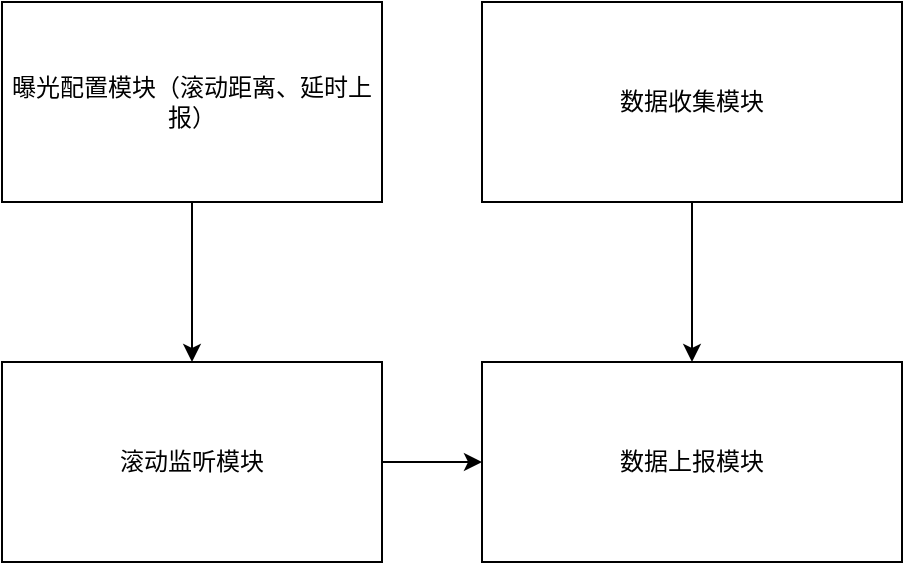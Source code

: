<mxfile version="15.4.3" type="github">
  <diagram id="QXNELv77-1Kk8XfsfC3q" name="第 1 页">
    <mxGraphModel dx="2000" dy="1162" grid="1" gridSize="10" guides="1" tooltips="1" connect="1" arrows="1" fold="1" page="1" pageScale="1" pageWidth="827" pageHeight="1169" math="0" shadow="0">
      <root>
        <mxCell id="0" />
        <mxCell id="1" parent="0" />
        <mxCell id="i3SNS_GFR2SEXT6O1R7d-5" value="" style="edgeStyle=orthogonalEdgeStyle;rounded=0;orthogonalLoop=1;jettySize=auto;html=1;" edge="1" parent="1" source="i3SNS_GFR2SEXT6O1R7d-1" target="i3SNS_GFR2SEXT6O1R7d-2">
          <mxGeometry relative="1" as="geometry" />
        </mxCell>
        <mxCell id="i3SNS_GFR2SEXT6O1R7d-1" value="曝光配置模块（滚动距离、延时上报）" style="rounded=0;whiteSpace=wrap;html=1;" vertex="1" parent="1">
          <mxGeometry x="40" y="150" width="190" height="100" as="geometry" />
        </mxCell>
        <mxCell id="i3SNS_GFR2SEXT6O1R7d-7" value="" style="edgeStyle=orthogonalEdgeStyle;rounded=0;orthogonalLoop=1;jettySize=auto;html=1;" edge="1" parent="1" source="i3SNS_GFR2SEXT6O1R7d-2" target="i3SNS_GFR2SEXT6O1R7d-4">
          <mxGeometry relative="1" as="geometry" />
        </mxCell>
        <mxCell id="i3SNS_GFR2SEXT6O1R7d-2" value="滚动监听模块" style="rounded=0;whiteSpace=wrap;html=1;" vertex="1" parent="1">
          <mxGeometry x="40" y="330" width="190" height="100" as="geometry" />
        </mxCell>
        <mxCell id="i3SNS_GFR2SEXT6O1R7d-6" value="" style="edgeStyle=orthogonalEdgeStyle;rounded=0;orthogonalLoop=1;jettySize=auto;html=1;" edge="1" parent="1" source="i3SNS_GFR2SEXT6O1R7d-3" target="i3SNS_GFR2SEXT6O1R7d-4">
          <mxGeometry relative="1" as="geometry" />
        </mxCell>
        <mxCell id="i3SNS_GFR2SEXT6O1R7d-3" value="数据收集模块" style="rounded=0;whiteSpace=wrap;html=1;" vertex="1" parent="1">
          <mxGeometry x="280" y="150" width="210" height="100" as="geometry" />
        </mxCell>
        <mxCell id="i3SNS_GFR2SEXT6O1R7d-4" value="数据上报模块" style="rounded=0;whiteSpace=wrap;html=1;" vertex="1" parent="1">
          <mxGeometry x="280" y="330" width="210" height="100" as="geometry" />
        </mxCell>
      </root>
    </mxGraphModel>
  </diagram>
</mxfile>

